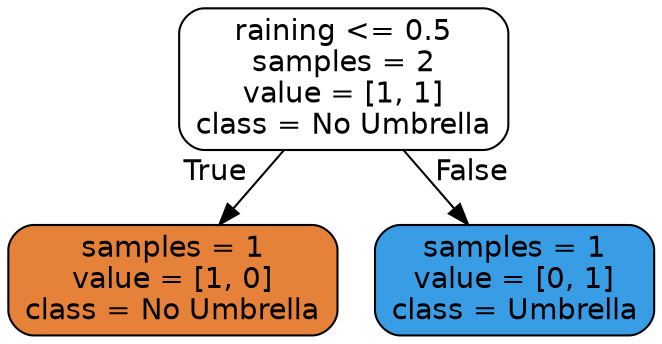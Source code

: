 digraph Tree {
node [shape=box, style="filled, rounded", color="black", fontname=helvetica] ;
edge [fontname=helvetica] ;
0 [label="raining <= 0.5\nsamples = 2\nvalue = [1, 1]\nclass = No Umbrella", fillcolor="#ffffff"] ;
1 [label="samples = 1\nvalue = [1, 0]\nclass = No Umbrella", fillcolor="#e58139"] ;
0 -> 1 [labeldistance=2.5, labelangle=45, headlabel="True"] ;
2 [label="samples = 1\nvalue = [0, 1]\nclass = Umbrella", fillcolor="#399de5"] ;
0 -> 2 [labeldistance=2.5, labelangle=-45, headlabel="False"] ;
}